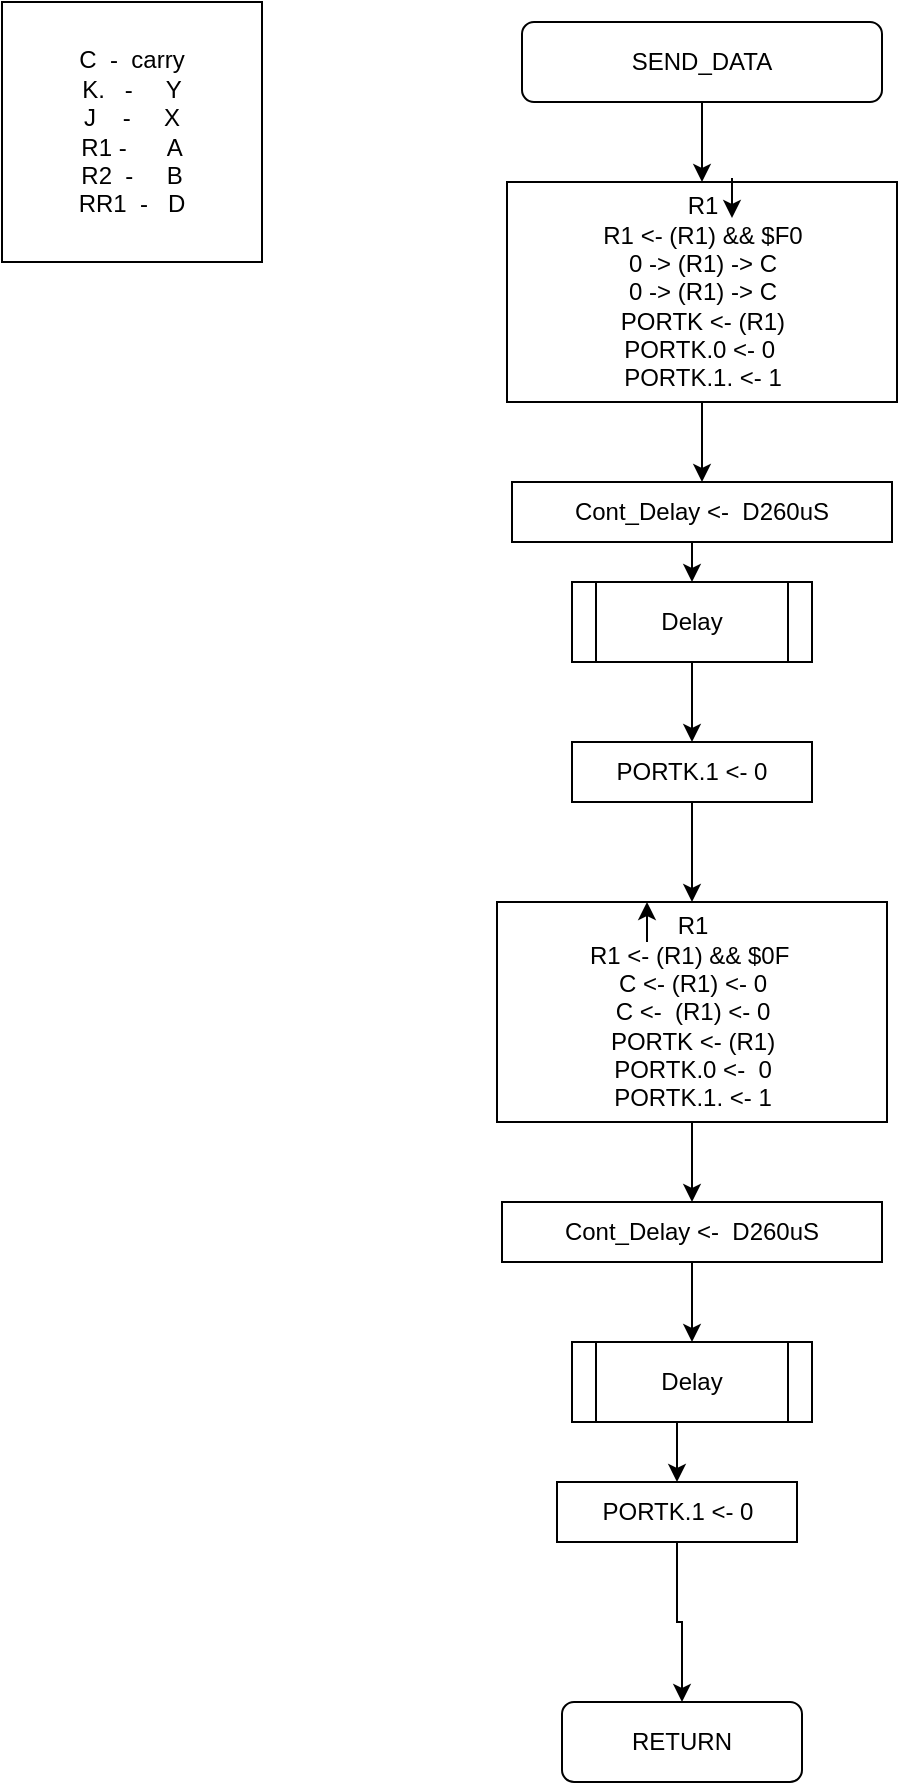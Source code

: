 <mxfile version="14.4.3" type="device"><diagram id="UMczUvY_cUmnkkSaOGaq" name="Page-1"><mxGraphModel dx="1252" dy="672" grid="1" gridSize="10" guides="1" tooltips="1" connect="1" arrows="1" fold="1" page="1" pageScale="1" pageWidth="850" pageHeight="1100" math="0" shadow="0"><root><mxCell id="0"/><mxCell id="1" parent="0"/><mxCell id="X8XTFbThBGlJ5L44vr1i-1" style="edgeStyle=orthogonalEdgeStyle;rounded=0;orthogonalLoop=1;jettySize=auto;html=1;exitX=0.5;exitY=1;exitDx=0;exitDy=0;entryX=0.5;entryY=0;entryDx=0;entryDy=0;" parent="1" source="X8XTFbThBGlJ5L44vr1i-2" target="X8XTFbThBGlJ5L44vr1i-17" edge="1"><mxGeometry relative="1" as="geometry"/></mxCell><mxCell id="X8XTFbThBGlJ5L44vr1i-2" value="R1&lt;br&gt;R1 &amp;lt;- (R1) &amp;amp;&amp;amp; $0F&amp;nbsp;&lt;br&gt;C &amp;lt;- (R1) &amp;lt;- 0&lt;br&gt;C &amp;lt;- &amp;nbsp;(R1) &amp;lt;- 0&lt;br&gt;PORTK &amp;lt;- (R1)&lt;br&gt;PORTK.0 &amp;lt;- &amp;nbsp;0&lt;br&gt;PORTK.1. &amp;lt;- 1" style="rounded=0;whiteSpace=wrap;html=1;" parent="1" vertex="1"><mxGeometry x="747.5" y="760" width="195" height="110" as="geometry"/></mxCell><mxCell id="X8XTFbThBGlJ5L44vr1i-3" style="edgeStyle=orthogonalEdgeStyle;rounded=0;orthogonalLoop=1;jettySize=auto;html=1;exitX=0.5;exitY=1;exitDx=0;exitDy=0;entryX=0.5;entryY=0;entryDx=0;entryDy=0;" parent="1" source="X8XTFbThBGlJ5L44vr1i-4" target="X8XTFbThBGlJ5L44vr1i-14" edge="1"><mxGeometry relative="1" as="geometry"/></mxCell><mxCell id="X8XTFbThBGlJ5L44vr1i-4" value="SEND_DATA" style="rounded=1;whiteSpace=wrap;html=1;" parent="1" vertex="1"><mxGeometry x="760" y="320" width="180" height="40" as="geometry"/></mxCell><mxCell id="X8XTFbThBGlJ5L44vr1i-5" style="edgeStyle=orthogonalEdgeStyle;rounded=0;orthogonalLoop=1;jettySize=auto;html=1;exitX=0.5;exitY=1;exitDx=0;exitDy=0;" parent="1" source="X8XTFbThBGlJ5L44vr1i-14" target="X8XTFbThBGlJ5L44vr1i-7" edge="1"><mxGeometry relative="1" as="geometry"/></mxCell><mxCell id="X8XTFbThBGlJ5L44vr1i-6" style="edgeStyle=orthogonalEdgeStyle;rounded=0;orthogonalLoop=1;jettySize=auto;html=1;exitX=0.5;exitY=1;exitDx=0;exitDy=0;entryX=0.5;entryY=0;entryDx=0;entryDy=0;" parent="1" source="X8XTFbThBGlJ5L44vr1i-7" target="X8XTFbThBGlJ5L44vr1i-9" edge="1"><mxGeometry relative="1" as="geometry"/></mxCell><mxCell id="X8XTFbThBGlJ5L44vr1i-7" value="Cont_Delay &amp;lt;- &amp;nbsp;D260uS" style="rounded=0;whiteSpace=wrap;html=1;" parent="1" vertex="1"><mxGeometry x="755" y="550" width="190" height="30" as="geometry"/></mxCell><mxCell id="X8XTFbThBGlJ5L44vr1i-8" style="edgeStyle=orthogonalEdgeStyle;rounded=0;orthogonalLoop=1;jettySize=auto;html=1;exitX=0.5;exitY=1;exitDx=0;exitDy=0;entryX=0.5;entryY=0;entryDx=0;entryDy=0;" parent="1" source="X8XTFbThBGlJ5L44vr1i-9" target="X8XTFbThBGlJ5L44vr1i-13" edge="1"><mxGeometry relative="1" as="geometry"/></mxCell><mxCell id="X8XTFbThBGlJ5L44vr1i-9" value="Delay" style="shape=process;whiteSpace=wrap;html=1;backgroundOutline=1;" parent="1" vertex="1"><mxGeometry x="785" y="600" width="120" height="40" as="geometry"/></mxCell><mxCell id="X8XTFbThBGlJ5L44vr1i-10" value="" style="endArrow=classic;html=1;" parent="1" edge="1"><mxGeometry width="50" height="50" relative="1" as="geometry"><mxPoint x="822.5" y="780" as="sourcePoint"/><mxPoint x="822.5" y="760" as="targetPoint"/></mxGeometry></mxCell><mxCell id="X8XTFbThBGlJ5L44vr1i-11" value="" style="endArrow=classic;html=1;" parent="1" source="X8XTFbThBGlJ5L44vr1i-14" edge="1"><mxGeometry width="50" height="50" relative="1" as="geometry"><mxPoint x="860" y="434" as="sourcePoint"/><mxPoint x="860" y="444" as="targetPoint"/></mxGeometry></mxCell><mxCell id="X8XTFbThBGlJ5L44vr1i-12" style="edgeStyle=orthogonalEdgeStyle;rounded=0;orthogonalLoop=1;jettySize=auto;html=1;exitX=0.5;exitY=1;exitDx=0;exitDy=0;" parent="1" source="X8XTFbThBGlJ5L44vr1i-13" target="X8XTFbThBGlJ5L44vr1i-2" edge="1"><mxGeometry relative="1" as="geometry"/></mxCell><mxCell id="X8XTFbThBGlJ5L44vr1i-13" value="PORTK.1 &amp;lt;- 0" style="rounded=0;whiteSpace=wrap;html=1;" parent="1" vertex="1"><mxGeometry x="785" y="680" width="120" height="30" as="geometry"/></mxCell><mxCell id="X8XTFbThBGlJ5L44vr1i-14" value="R1&lt;br&gt;R1 &amp;lt;- (R1) &amp;amp;&amp;amp; $F0&lt;br&gt;0 -&amp;gt; (R1) -&amp;gt; C&lt;br&gt;0 -&amp;gt; (R1) -&amp;gt; C&lt;br&gt;PORTK &amp;lt;- (R1)&lt;br&gt;PORTK.0 &amp;lt;- 0&amp;nbsp;&lt;br&gt;PORTK.1. &amp;lt;- 1" style="rounded=0;whiteSpace=wrap;html=1;" parent="1" vertex="1"><mxGeometry x="752.5" y="400" width="195" height="110" as="geometry"/></mxCell><mxCell id="X8XTFbThBGlJ5L44vr1i-15" value="" style="endArrow=classic;html=1;" parent="1" edge="1"><mxGeometry width="50" height="50" relative="1" as="geometry"><mxPoint x="865" y="398" as="sourcePoint"/><mxPoint x="865" y="418" as="targetPoint"/></mxGeometry></mxCell><mxCell id="X8XTFbThBGlJ5L44vr1i-16" style="edgeStyle=orthogonalEdgeStyle;rounded=0;orthogonalLoop=1;jettySize=auto;html=1;exitX=0.5;exitY=1;exitDx=0;exitDy=0;entryX=0.5;entryY=0;entryDx=0;entryDy=0;" parent="1" source="X8XTFbThBGlJ5L44vr1i-17" target="X8XTFbThBGlJ5L44vr1i-19" edge="1"><mxGeometry relative="1" as="geometry"/></mxCell><mxCell id="X8XTFbThBGlJ5L44vr1i-17" value="Cont_Delay &amp;lt;- &amp;nbsp;D260uS" style="rounded=0;whiteSpace=wrap;html=1;" parent="1" vertex="1"><mxGeometry x="750" y="910" width="190" height="30" as="geometry"/></mxCell><mxCell id="X8XTFbThBGlJ5L44vr1i-18" style="edgeStyle=orthogonalEdgeStyle;rounded=0;orthogonalLoop=1;jettySize=auto;html=1;exitX=0.5;exitY=1;exitDx=0;exitDy=0;entryX=0.5;entryY=0;entryDx=0;entryDy=0;" parent="1" source="X8XTFbThBGlJ5L44vr1i-19" target="X8XTFbThBGlJ5L44vr1i-21" edge="1"><mxGeometry relative="1" as="geometry"/></mxCell><mxCell id="X8XTFbThBGlJ5L44vr1i-19" value="Delay" style="shape=process;whiteSpace=wrap;html=1;backgroundOutline=1;" parent="1" vertex="1"><mxGeometry x="785" y="980" width="120" height="40" as="geometry"/></mxCell><mxCell id="E23JQ5ncCntBnxrKyxZ9-1" style="edgeStyle=orthogonalEdgeStyle;rounded=0;orthogonalLoop=1;jettySize=auto;html=1;exitX=0.5;exitY=1;exitDx=0;exitDy=0;" edge="1" parent="1" source="X8XTFbThBGlJ5L44vr1i-21" target="X8XTFbThBGlJ5L44vr1i-22"><mxGeometry relative="1" as="geometry"/></mxCell><mxCell id="X8XTFbThBGlJ5L44vr1i-21" value="PORTK.1 &amp;lt;- 0" style="rounded=0;whiteSpace=wrap;html=1;" parent="1" vertex="1"><mxGeometry x="777.5" y="1050" width="120" height="30" as="geometry"/></mxCell><mxCell id="X8XTFbThBGlJ5L44vr1i-22" value="RETURN" style="rounded=1;whiteSpace=wrap;html=1;" parent="1" vertex="1"><mxGeometry x="780" y="1160" width="120" height="40" as="geometry"/></mxCell><mxCell id="E23JQ5ncCntBnxrKyxZ9-2" value="C &amp;nbsp;- &amp;nbsp;carry&lt;br&gt;K. &amp;nbsp; - &amp;nbsp; &amp;nbsp; Y&lt;br&gt;J &amp;nbsp; &amp;nbsp;- &amp;nbsp; &amp;nbsp; X&lt;br&gt;R1 - &amp;nbsp; &amp;nbsp; &amp;nbsp;A&lt;br&gt;R2 &amp;nbsp;- &amp;nbsp; &amp;nbsp; B&lt;br&gt;RR1 &amp;nbsp;- &amp;nbsp; D" style="whiteSpace=wrap;html=1;aspect=fixed;" vertex="1" parent="1"><mxGeometry x="500" y="310" width="130" height="130" as="geometry"/></mxCell></root></mxGraphModel></diagram></mxfile>